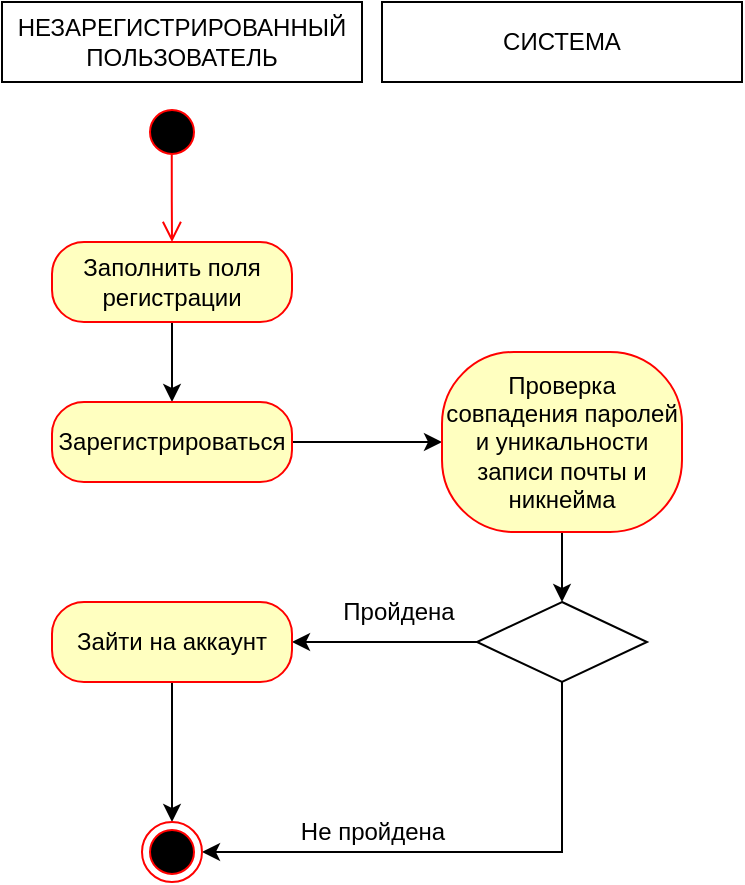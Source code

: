 <mxfile version="27.0.9">
  <diagram name="Страница — 1" id="7vagI-aax78uV78T07PZ">
    <mxGraphModel dx="978" dy="542" grid="1" gridSize="10" guides="1" tooltips="1" connect="1" arrows="1" fold="1" page="1" pageScale="1" pageWidth="827" pageHeight="1169" math="0" shadow="0">
      <root>
        <mxCell id="0" />
        <mxCell id="1" parent="0" />
        <mxCell id="-x5zEMN-ZMm2NjwW6BFW-2" value="НЕЗАРЕГИСТРИРОВАННЫЙ ПОЛЬЗОВАТЕЛЬ" style="rounded=0;whiteSpace=wrap;html=1;" vertex="1" parent="1">
          <mxGeometry x="80" y="120" width="180" height="40" as="geometry" />
        </mxCell>
        <mxCell id="-x5zEMN-ZMm2NjwW6BFW-3" value="СИСТЕМА" style="rounded=0;whiteSpace=wrap;html=1;" vertex="1" parent="1">
          <mxGeometry x="270" y="120" width="180" height="40" as="geometry" />
        </mxCell>
        <mxCell id="-x5zEMN-ZMm2NjwW6BFW-4" value="" style="ellipse;html=1;shape=startState;fillColor=#000000;strokeColor=#ff0000;" vertex="1" parent="1">
          <mxGeometry x="150" y="170" width="30" height="30" as="geometry" />
        </mxCell>
        <mxCell id="-x5zEMN-ZMm2NjwW6BFW-5" value="" style="edgeStyle=orthogonalEdgeStyle;html=1;verticalAlign=bottom;endArrow=open;endSize=8;strokeColor=light-dark(#FF0000,#FFFFFF);rounded=0;exitX=0.496;exitY=0.881;exitDx=0;exitDy=0;exitPerimeter=0;" edge="1" source="-x5zEMN-ZMm2NjwW6BFW-4" parent="1">
          <mxGeometry relative="1" as="geometry">
            <mxPoint x="165" y="240" as="targetPoint" />
          </mxGeometry>
        </mxCell>
        <mxCell id="-x5zEMN-ZMm2NjwW6BFW-21" style="edgeStyle=orthogonalEdgeStyle;rounded=0;orthogonalLoop=1;jettySize=auto;html=1;entryX=0.5;entryY=0;entryDx=0;entryDy=0;" edge="1" parent="1" source="-x5zEMN-ZMm2NjwW6BFW-8" target="-x5zEMN-ZMm2NjwW6BFW-20">
          <mxGeometry relative="1" as="geometry" />
        </mxCell>
        <mxCell id="-x5zEMN-ZMm2NjwW6BFW-8" value="Заполнить поля регистрации" style="rounded=1;whiteSpace=wrap;html=1;arcSize=40;fontColor=#000000;fillColor=#ffffc0;strokeColor=#ff0000;" vertex="1" parent="1">
          <mxGeometry x="105" y="240" width="120" height="40" as="geometry" />
        </mxCell>
        <mxCell id="-x5zEMN-ZMm2NjwW6BFW-23" style="edgeStyle=orthogonalEdgeStyle;rounded=0;orthogonalLoop=1;jettySize=auto;html=1;entryX=0;entryY=0.5;entryDx=0;entryDy=0;" edge="1" parent="1" source="-x5zEMN-ZMm2NjwW6BFW-20" target="-x5zEMN-ZMm2NjwW6BFW-22">
          <mxGeometry relative="1" as="geometry" />
        </mxCell>
        <mxCell id="-x5zEMN-ZMm2NjwW6BFW-20" value="Зарегистрироваться" style="rounded=1;whiteSpace=wrap;html=1;arcSize=40;fontColor=#000000;fillColor=#ffffc0;strokeColor=#ff0000;" vertex="1" parent="1">
          <mxGeometry x="105" y="320" width="120" height="40" as="geometry" />
        </mxCell>
        <mxCell id="-x5zEMN-ZMm2NjwW6BFW-27" style="edgeStyle=orthogonalEdgeStyle;rounded=0;orthogonalLoop=1;jettySize=auto;html=1;entryX=0.5;entryY=0;entryDx=0;entryDy=0;" edge="1" parent="1" source="-x5zEMN-ZMm2NjwW6BFW-22" target="-x5zEMN-ZMm2NjwW6BFW-26">
          <mxGeometry relative="1" as="geometry" />
        </mxCell>
        <mxCell id="-x5zEMN-ZMm2NjwW6BFW-22" value="Проверка совпадения паролей и уникальности записи почты и никнейма" style="rounded=1;whiteSpace=wrap;html=1;arcSize=40;fontColor=#000000;fillColor=#ffffc0;strokeColor=#ff0000;" vertex="1" parent="1">
          <mxGeometry x="300" y="295" width="120" height="90" as="geometry" />
        </mxCell>
        <mxCell id="-x5zEMN-ZMm2NjwW6BFW-30" style="edgeStyle=orthogonalEdgeStyle;rounded=0;orthogonalLoop=1;jettySize=auto;html=1;entryX=1;entryY=0.5;entryDx=0;entryDy=0;" edge="1" parent="1" source="-x5zEMN-ZMm2NjwW6BFW-26" target="-x5zEMN-ZMm2NjwW6BFW-31">
          <mxGeometry relative="1" as="geometry">
            <mxPoint x="220" y="440" as="targetPoint" />
          </mxGeometry>
        </mxCell>
        <mxCell id="-x5zEMN-ZMm2NjwW6BFW-36" style="edgeStyle=orthogonalEdgeStyle;rounded=0;orthogonalLoop=1;jettySize=auto;html=1;entryX=1;entryY=0.5;entryDx=0;entryDy=0;" edge="1" parent="1" source="-x5zEMN-ZMm2NjwW6BFW-26" target="-x5zEMN-ZMm2NjwW6BFW-33">
          <mxGeometry relative="1" as="geometry">
            <Array as="points">
              <mxPoint x="360" y="545" />
            </Array>
          </mxGeometry>
        </mxCell>
        <mxCell id="-x5zEMN-ZMm2NjwW6BFW-26" value="" style="rhombus;whiteSpace=wrap;html=1;" vertex="1" parent="1">
          <mxGeometry x="317.5" y="420" width="85" height="40" as="geometry" />
        </mxCell>
        <mxCell id="-x5zEMN-ZMm2NjwW6BFW-34" style="edgeStyle=orthogonalEdgeStyle;rounded=0;orthogonalLoop=1;jettySize=auto;html=1;entryX=0.5;entryY=0;entryDx=0;entryDy=0;" edge="1" parent="1" source="-x5zEMN-ZMm2NjwW6BFW-31" target="-x5zEMN-ZMm2NjwW6BFW-33">
          <mxGeometry relative="1" as="geometry" />
        </mxCell>
        <mxCell id="-x5zEMN-ZMm2NjwW6BFW-31" value="Зайти на аккаунт" style="rounded=1;whiteSpace=wrap;html=1;arcSize=40;fontColor=#000000;fillColor=#ffffc0;strokeColor=#ff0000;" vertex="1" parent="1">
          <mxGeometry x="105" y="420" width="120" height="40" as="geometry" />
        </mxCell>
        <mxCell id="-x5zEMN-ZMm2NjwW6BFW-33" value="" style="ellipse;html=1;shape=endState;fillColor=#000000;strokeColor=#ff0000;" vertex="1" parent="1">
          <mxGeometry x="150" y="530" width="30" height="30" as="geometry" />
        </mxCell>
        <mxCell id="-x5zEMN-ZMm2NjwW6BFW-35" value="Пройдена" style="text;html=1;align=center;verticalAlign=middle;resizable=0;points=[];autosize=1;strokeColor=none;fillColor=none;" vertex="1" parent="1">
          <mxGeometry x="237.5" y="410" width="80" height="30" as="geometry" />
        </mxCell>
        <mxCell id="-x5zEMN-ZMm2NjwW6BFW-37" value="Не пройдена" style="text;html=1;align=center;verticalAlign=middle;resizable=0;points=[];autosize=1;strokeColor=none;fillColor=none;" vertex="1" parent="1">
          <mxGeometry x="215" y="520" width="100" height="30" as="geometry" />
        </mxCell>
      </root>
    </mxGraphModel>
  </diagram>
</mxfile>
